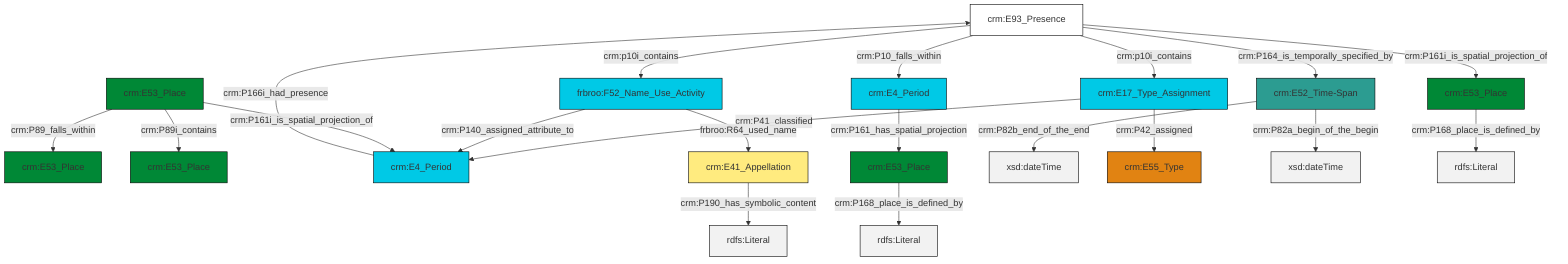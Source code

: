 graph TD
classDef Literal fill:#f2f2f2,stroke:#000000;
classDef CRM_Entity fill:#FFFFFF,stroke:#000000;
classDef Temporal_Entity fill:#00C9E6, stroke:#000000;
classDef Type fill:#E18312, stroke:#000000;
classDef Time-Span fill:#2C9C91, stroke:#000000;
classDef Appellation fill:#FFEB7F, stroke:#000000;
classDef Place fill:#008836, stroke:#000000;
classDef Persistent_Item fill:#B266B2, stroke:#000000;
classDef Conceptual_Object fill:#FFD700, stroke:#000000;
classDef Physical_Thing fill:#D2B48C, stroke:#000000;
classDef Actor fill:#f58aad, stroke:#000000;
classDef PC_Classes fill:#4ce600, stroke:#000000;
classDef Multi fill:#cccccc,stroke:#000000;

2["crm:E93_Presence"]:::CRM_Entity -->|crm:p10i_contains| 3["frbroo:F52_Name_Use_Activity"]:::Temporal_Entity
6["crm:E4_Period"]:::Temporal_Entity -->|crm:P166i_had_presence| 2["crm:E93_Presence"]:::CRM_Entity
2["crm:E93_Presence"]:::CRM_Entity -->|crm:P164_is_temporally_specified_by| 7["crm:E52_Time-Span"]:::Time-Span
8["crm:E17_Type_Assignment"]:::Temporal_Entity -->|crm:P41_classified| 6["crm:E4_Period"]:::Temporal_Entity
2["crm:E93_Presence"]:::CRM_Entity -->|crm:P10_falls_within| 9["crm:E4_Period"]:::Temporal_Entity
10["crm:E53_Place"]:::Place -->|crm:P89_falls_within| 0["crm:E53_Place"]:::Place
14["crm:E53_Place"]:::Place -->|crm:P168_place_is_defined_by| 15[rdfs:Literal]:::Literal
2["crm:E93_Presence"]:::CRM_Entity -->|crm:p10i_contains| 8["crm:E17_Type_Assignment"]:::Temporal_Entity
7["crm:E52_Time-Span"]:::Time-Span -->|crm:P82b_end_of_the_end| 16[xsd:dateTime]:::Literal
3["frbroo:F52_Name_Use_Activity"]:::Temporal_Entity -->|crm:P140_assigned_attribute_to| 6["crm:E4_Period"]:::Temporal_Entity
8["crm:E17_Type_Assignment"]:::Temporal_Entity -->|crm:P42_assigned| 21["crm:E55_Type"]:::Type
11["crm:E41_Appellation"]:::Appellation -->|crm:P190_has_symbolic_content| 23[rdfs:Literal]:::Literal
10["crm:E53_Place"]:::Place -->|crm:P89i_contains| 4["crm:E53_Place"]:::Place
10["crm:E53_Place"]:::Place -->|crm:P161i_is_spatial_projection_of| 6["crm:E4_Period"]:::Temporal_Entity
2["crm:E93_Presence"]:::CRM_Entity -->|crm:P161i_is_spatial_projection_of| 25["crm:E53_Place"]:::Place
9["crm:E4_Period"]:::Temporal_Entity -->|crm:P161_has_spatial_projection| 14["crm:E53_Place"]:::Place
3["frbroo:F52_Name_Use_Activity"]:::Temporal_Entity -->|frbroo:R64_used_name| 11["crm:E41_Appellation"]:::Appellation
7["crm:E52_Time-Span"]:::Time-Span -->|crm:P82a_begin_of_the_begin| 27[xsd:dateTime]:::Literal
25["crm:E53_Place"]:::Place -->|crm:P168_place_is_defined_by| 29[rdfs:Literal]:::Literal